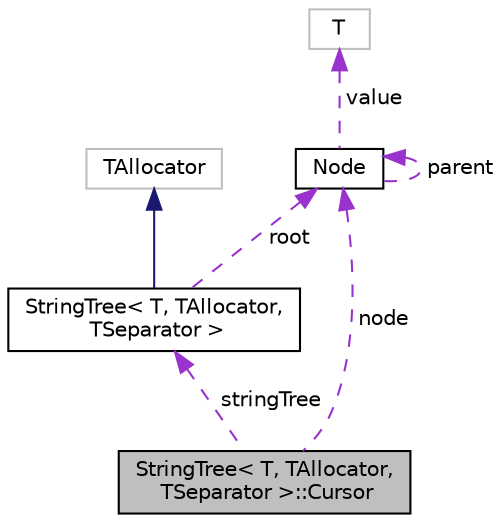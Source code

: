 digraph "StringTree&lt; T, TAllocator, TSeparator &gt;::Cursor"
{
  edge [fontname="Helvetica",fontsize="10",labelfontname="Helvetica",labelfontsize="10"];
  node [fontname="Helvetica",fontsize="10",shape=record];
  Node1 [label="StringTree\< T, TAllocator,\l TSeparator \>::Cursor",height=0.2,width=0.4,color="black", fillcolor="grey75", style="filled", fontcolor="black"];
  Node2 -> Node1 [dir="back",color="darkorchid3",fontsize="10",style="dashed",label=" node" ,fontname="Helvetica"];
  Node2 [label="Node",height=0.2,width=0.4,color="black", fillcolor="white", style="filled",URL="$classaworx_1_1lib_1_1util_1_1StringTree_1_1Node.html"];
  Node2 -> Node2 [dir="back",color="darkorchid3",fontsize="10",style="dashed",label=" parent" ,fontname="Helvetica"];
  Node3 -> Node2 [dir="back",color="darkorchid3",fontsize="10",style="dashed",label=" value" ,fontname="Helvetica"];
  Node3 [label="T",height=0.2,width=0.4,color="grey75", fillcolor="white", style="filled"];
  Node4 -> Node1 [dir="back",color="darkorchid3",fontsize="10",style="dashed",label=" stringTree" ,fontname="Helvetica"];
  Node4 [label="StringTree\< T, TAllocator,\l TSeparator \>",height=0.2,width=0.4,color="black", fillcolor="white", style="filled",URL="$classaworx_1_1lib_1_1util_1_1StringTree.html"];
  Node5 -> Node4 [dir="back",color="midnightblue",fontsize="10",style="solid",fontname="Helvetica"];
  Node5 [label="TAllocator",height=0.2,width=0.4,color="grey75", fillcolor="white", style="filled"];
  Node2 -> Node4 [dir="back",color="darkorchid3",fontsize="10",style="dashed",label=" root" ,fontname="Helvetica"];
}
